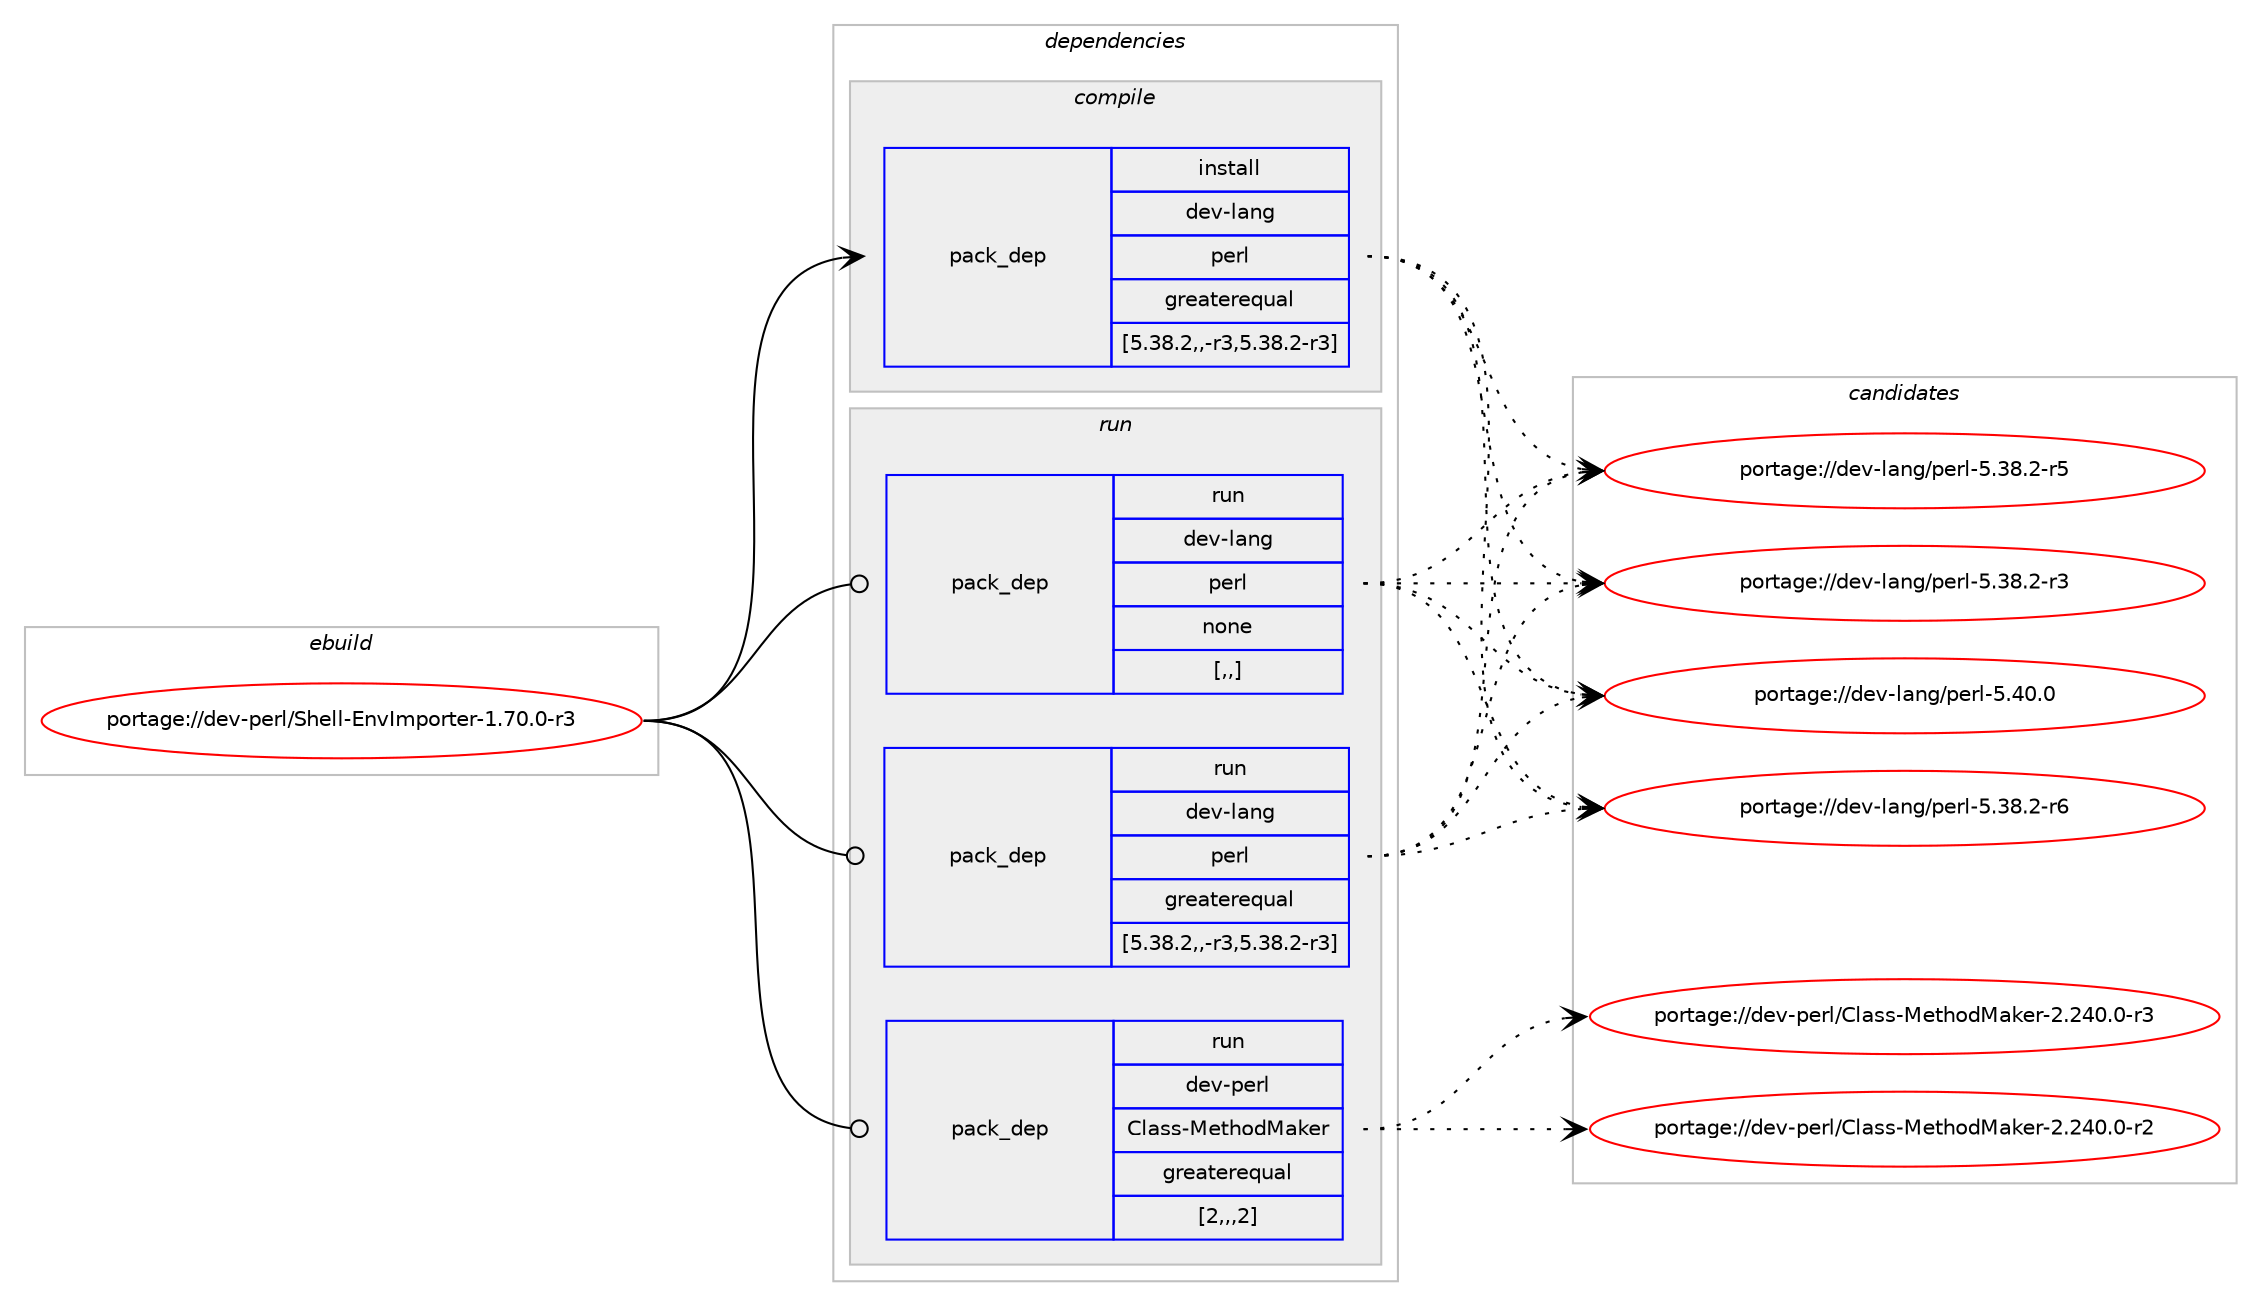 digraph prolog {

# *************
# Graph options
# *************

newrank=true;
concentrate=true;
compound=true;
graph [rankdir=LR,fontname=Helvetica,fontsize=10,ranksep=1.5];#, ranksep=2.5, nodesep=0.2];
edge  [arrowhead=vee];
node  [fontname=Helvetica,fontsize=10];

# **********
# The ebuild
# **********

subgraph cluster_leftcol {
color=gray;
label=<<i>ebuild</i>>;
id [label="portage://dev-perl/Shell-EnvImporter-1.70.0-r3", color=red, width=4, href="../dev-perl/Shell-EnvImporter-1.70.0-r3.svg"];
}

# ****************
# The dependencies
# ****************

subgraph cluster_midcol {
color=gray;
label=<<i>dependencies</i>>;
subgraph cluster_compile {
fillcolor="#eeeeee";
style=filled;
label=<<i>compile</i>>;
subgraph pack105160 {
dependency136399 [label=<<TABLE BORDER="0" CELLBORDER="1" CELLSPACING="0" CELLPADDING="4" WIDTH="220"><TR><TD ROWSPAN="6" CELLPADDING="30">pack_dep</TD></TR><TR><TD WIDTH="110">install</TD></TR><TR><TD>dev-lang</TD></TR><TR><TD>perl</TD></TR><TR><TD>greaterequal</TD></TR><TR><TD>[5.38.2,,-r3,5.38.2-r3]</TD></TR></TABLE>>, shape=none, color=blue];
}
id:e -> dependency136399:w [weight=20,style="solid",arrowhead="vee"];
}
subgraph cluster_compileandrun {
fillcolor="#eeeeee";
style=filled;
label=<<i>compile and run</i>>;
}
subgraph cluster_run {
fillcolor="#eeeeee";
style=filled;
label=<<i>run</i>>;
subgraph pack105161 {
dependency136400 [label=<<TABLE BORDER="0" CELLBORDER="1" CELLSPACING="0" CELLPADDING="4" WIDTH="220"><TR><TD ROWSPAN="6" CELLPADDING="30">pack_dep</TD></TR><TR><TD WIDTH="110">run</TD></TR><TR><TD>dev-lang</TD></TR><TR><TD>perl</TD></TR><TR><TD>greaterequal</TD></TR><TR><TD>[5.38.2,,-r3,5.38.2-r3]</TD></TR></TABLE>>, shape=none, color=blue];
}
id:e -> dependency136400:w [weight=20,style="solid",arrowhead="odot"];
subgraph pack105162 {
dependency136401 [label=<<TABLE BORDER="0" CELLBORDER="1" CELLSPACING="0" CELLPADDING="4" WIDTH="220"><TR><TD ROWSPAN="6" CELLPADDING="30">pack_dep</TD></TR><TR><TD WIDTH="110">run</TD></TR><TR><TD>dev-lang</TD></TR><TR><TD>perl</TD></TR><TR><TD>none</TD></TR><TR><TD>[,,]</TD></TR></TABLE>>, shape=none, color=blue];
}
id:e -> dependency136401:w [weight=20,style="solid",arrowhead="odot"];
subgraph pack105163 {
dependency136402 [label=<<TABLE BORDER="0" CELLBORDER="1" CELLSPACING="0" CELLPADDING="4" WIDTH="220"><TR><TD ROWSPAN="6" CELLPADDING="30">pack_dep</TD></TR><TR><TD WIDTH="110">run</TD></TR><TR><TD>dev-perl</TD></TR><TR><TD>Class-MethodMaker</TD></TR><TR><TD>greaterequal</TD></TR><TR><TD>[2,,,2]</TD></TR></TABLE>>, shape=none, color=blue];
}
id:e -> dependency136402:w [weight=20,style="solid",arrowhead="odot"];
}
}

# **************
# The candidates
# **************

subgraph cluster_choices {
rank=same;
color=gray;
label=<<i>candidates</i>>;

subgraph choice105160 {
color=black;
nodesep=1;
choice10010111845108971101034711210111410845534652484648 [label="portage://dev-lang/perl-5.40.0", color=red, width=4,href="../dev-lang/perl-5.40.0.svg"];
choice100101118451089711010347112101114108455346515646504511454 [label="portage://dev-lang/perl-5.38.2-r6", color=red, width=4,href="../dev-lang/perl-5.38.2-r6.svg"];
choice100101118451089711010347112101114108455346515646504511453 [label="portage://dev-lang/perl-5.38.2-r5", color=red, width=4,href="../dev-lang/perl-5.38.2-r5.svg"];
choice100101118451089711010347112101114108455346515646504511451 [label="portage://dev-lang/perl-5.38.2-r3", color=red, width=4,href="../dev-lang/perl-5.38.2-r3.svg"];
dependency136399:e -> choice10010111845108971101034711210111410845534652484648:w [style=dotted,weight="100"];
dependency136399:e -> choice100101118451089711010347112101114108455346515646504511454:w [style=dotted,weight="100"];
dependency136399:e -> choice100101118451089711010347112101114108455346515646504511453:w [style=dotted,weight="100"];
dependency136399:e -> choice100101118451089711010347112101114108455346515646504511451:w [style=dotted,weight="100"];
}
subgraph choice105161 {
color=black;
nodesep=1;
choice10010111845108971101034711210111410845534652484648 [label="portage://dev-lang/perl-5.40.0", color=red, width=4,href="../dev-lang/perl-5.40.0.svg"];
choice100101118451089711010347112101114108455346515646504511454 [label="portage://dev-lang/perl-5.38.2-r6", color=red, width=4,href="../dev-lang/perl-5.38.2-r6.svg"];
choice100101118451089711010347112101114108455346515646504511453 [label="portage://dev-lang/perl-5.38.2-r5", color=red, width=4,href="../dev-lang/perl-5.38.2-r5.svg"];
choice100101118451089711010347112101114108455346515646504511451 [label="portage://dev-lang/perl-5.38.2-r3", color=red, width=4,href="../dev-lang/perl-5.38.2-r3.svg"];
dependency136400:e -> choice10010111845108971101034711210111410845534652484648:w [style=dotted,weight="100"];
dependency136400:e -> choice100101118451089711010347112101114108455346515646504511454:w [style=dotted,weight="100"];
dependency136400:e -> choice100101118451089711010347112101114108455346515646504511453:w [style=dotted,weight="100"];
dependency136400:e -> choice100101118451089711010347112101114108455346515646504511451:w [style=dotted,weight="100"];
}
subgraph choice105162 {
color=black;
nodesep=1;
choice10010111845108971101034711210111410845534652484648 [label="portage://dev-lang/perl-5.40.0", color=red, width=4,href="../dev-lang/perl-5.40.0.svg"];
choice100101118451089711010347112101114108455346515646504511454 [label="portage://dev-lang/perl-5.38.2-r6", color=red, width=4,href="../dev-lang/perl-5.38.2-r6.svg"];
choice100101118451089711010347112101114108455346515646504511453 [label="portage://dev-lang/perl-5.38.2-r5", color=red, width=4,href="../dev-lang/perl-5.38.2-r5.svg"];
choice100101118451089711010347112101114108455346515646504511451 [label="portage://dev-lang/perl-5.38.2-r3", color=red, width=4,href="../dev-lang/perl-5.38.2-r3.svg"];
dependency136401:e -> choice10010111845108971101034711210111410845534652484648:w [style=dotted,weight="100"];
dependency136401:e -> choice100101118451089711010347112101114108455346515646504511454:w [style=dotted,weight="100"];
dependency136401:e -> choice100101118451089711010347112101114108455346515646504511453:w [style=dotted,weight="100"];
dependency136401:e -> choice100101118451089711010347112101114108455346515646504511451:w [style=dotted,weight="100"];
}
subgraph choice105163 {
color=black;
nodesep=1;
choice100101118451121011141084767108971151154577101116104111100779710710111445504650524846484511451 [label="portage://dev-perl/Class-MethodMaker-2.240.0-r3", color=red, width=4,href="../dev-perl/Class-MethodMaker-2.240.0-r3.svg"];
choice100101118451121011141084767108971151154577101116104111100779710710111445504650524846484511450 [label="portage://dev-perl/Class-MethodMaker-2.240.0-r2", color=red, width=4,href="../dev-perl/Class-MethodMaker-2.240.0-r2.svg"];
dependency136402:e -> choice100101118451121011141084767108971151154577101116104111100779710710111445504650524846484511451:w [style=dotted,weight="100"];
dependency136402:e -> choice100101118451121011141084767108971151154577101116104111100779710710111445504650524846484511450:w [style=dotted,weight="100"];
}
}

}
